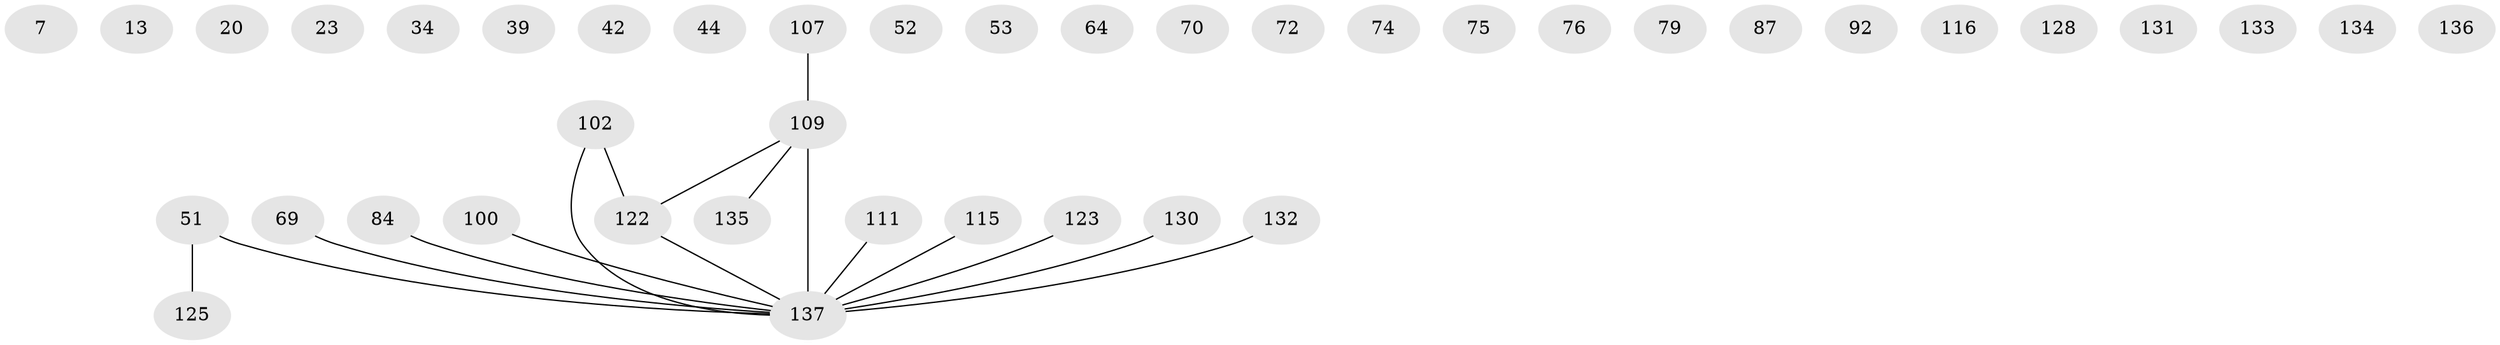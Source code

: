 // original degree distribution, {3: 0.1678832116788321, 1: 0.26277372262773724, 2: 0.24817518248175183, 0: 0.16058394160583941, 4: 0.10218978102189781, 5: 0.0364963503649635, 6: 0.014598540145985401, 8: 0.0072992700729927005}
// Generated by graph-tools (version 1.1) at 2025/43/03/04/25 21:43:09]
// undirected, 41 vertices, 17 edges
graph export_dot {
graph [start="1"]
  node [color=gray90,style=filled];
  7;
  13;
  20;
  23;
  34;
  39;
  42;
  44;
  51 [super="+29+40+45+9+28"];
  52;
  53;
  64;
  69;
  70;
  72;
  74;
  75;
  76;
  79;
  84 [super="+16"];
  87;
  92;
  100;
  102 [super="+24+3"];
  107;
  109 [super="+17+43+89"];
  111;
  115 [super="+98+58"];
  116;
  122 [super="+104+105+36+82+110+118+106"];
  123;
  125 [super="+62"];
  128 [super="+91"];
  130 [super="+103"];
  131;
  132;
  133;
  134 [super="+30"];
  135;
  136 [super="+117"];
  137 [super="+90+114+121+129+120+127+119"];
  51 -- 125;
  51 -- 137 [weight=6];
  69 -- 137;
  84 -- 137;
  100 -- 137 [weight=2];
  102 -- 137 [weight=2];
  102 -- 122 [weight=2];
  107 -- 109;
  109 -- 135;
  109 -- 137 [weight=9];
  109 -- 122 [weight=2];
  111 -- 137;
  115 -- 137 [weight=5];
  122 -- 137;
  123 -- 137;
  130 -- 137;
  132 -- 137;
}

